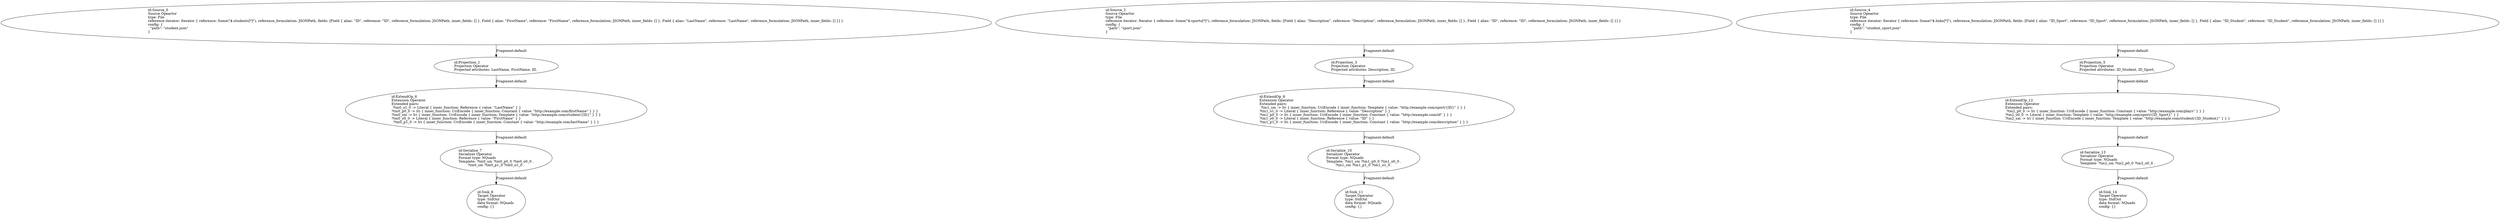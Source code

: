 digraph {
    0 [ label = "id:Source_0 \lSource Opeartor\ltype: File \lreference iterator: Iterator { reference: Some(\"$.students[*]\"), reference_formulation: JSONPath, fields: [Field { alias: \"ID\", reference: \"ID\", reference_formulation: JSONPath, inner_fields: [] }, Field { alias: \"FirstName\", reference: \"FirstName\", reference_formulation: JSONPath, inner_fields: [] }, Field { alias: \"LastName\", reference: \"LastName\", reference_formulation: JSONPath, inner_fields: [] }] } \lconfig: {\l  \"path\": \"student.json\"\l}\l             " ]
    1 [ label = "id:Projection_1 \lProjection Operator\lProjected attributes: LastName, FirstName, ID, " ]
    2 [ label = "id:Source_2 \lSource Opeartor\ltype: File \lreference iterator: Iterator { reference: Some(\"$.sports[*]\"), reference_formulation: JSONPath, fields: [Field { alias: \"Description\", reference: \"Description\", reference_formulation: JSONPath, inner_fields: [] }, Field { alias: \"ID\", reference: \"ID\", reference_formulation: JSONPath, inner_fields: [] }] } \lconfig: {\l  \"path\": \"sport.json\"\l}\l             " ]
    3 [ label = "id:Projection_3 \lProjection Operator\lProjected attributes: Description, ID, " ]
    4 [ label = "id:Source_4 \lSource Opeartor\ltype: File \lreference iterator: Iterator { reference: Some(\"$.links[*]\"), reference_formulation: JSONPath, fields: [Field { alias: \"ID_Sport\", reference: \"ID_Sport\", reference_formulation: JSONPath, inner_fields: [] }, Field { alias: \"ID_Student\", reference: \"ID_Student\", reference_formulation: JSONPath, inner_fields: [] }] } \lconfig: {\l  \"path\": \"student_sport.json\"\l}\l             " ]
    5 [ label = "id:Projection_5 \lProjection Operator\lProjected attributes: ID_Student, ID_Sport, " ]
    6 [ label = "id:ExtendOp_6 \lExtension Operator\lExtended pairs: \l ?tm0_o1_0 -> Literal { inner_function: Reference { value: \"LastName\" } }\l?tm0_p0_0 -> Iri { inner_function: UriEncode { inner_function: Constant { value: \"http://example.com/firstName\" } } }\l?tm0_sm -> Iri { inner_function: UriEncode { inner_function: Template { value: \"http://example.com/student/{ID}\" } } }\l?tm0_o0_0 -> Literal { inner_function: Reference { value: \"FirstName\" } }\l?tm0_p1_0 -> Iri { inner_function: UriEncode { inner_function: Constant { value: \"http://example.com/lastName\" } } }" ]
    7 [ label = "id:Serialize_7 \lSerializer Operator\lFormat type: NQuads\lTemplate: ?tm0_sm ?tm0_p0_0 ?tm0_o0_0 .\l?tm0_sm ?tm0_p1_0 ?tm0_o1_0 ." ]
    8 [ label = "id:Sink_8 \lTarget Operator\ltype: StdOut \ldata format: NQuads \lconfig: {}\l             " ]
    9 [ label = "id:ExtendOp_9 \lExtension Operator\lExtended pairs: \l ?tm1_sm -> Iri { inner_function: UriEncode { inner_function: Template { value: \"http://example.com/sport/{ID}\" } } }\l?tm1_o1_0 -> Literal { inner_function: Reference { value: \"Description\" } }\l?tm1_p0_0 -> Iri { inner_function: UriEncode { inner_function: Constant { value: \"http://example.com/id\" } } }\l?tm1_o0_0 -> Literal { inner_function: Reference { value: \"ID\" } }\l?tm1_p1_0 -> Iri { inner_function: UriEncode { inner_function: Constant { value: \"http://example.com/description\" } } }" ]
    10 [ label = "id:Serialize_10 \lSerializer Operator\lFormat type: NQuads\lTemplate: ?tm1_sm ?tm1_p0_0 ?tm1_o0_0 .\l?tm1_sm ?tm1_p1_0 ?tm1_o1_0 ." ]
    11 [ label = "id:Sink_11 \lTarget Operator\ltype: StdOut \ldata format: NQuads \lconfig: {}\l             " ]
    12 [ label = "id:ExtendOp_12 \lExtension Operator\lExtended pairs: \l ?tm2_p0_0 -> Iri { inner_function: UriEncode { inner_function: Constant { value: \"http://example.com/plays\" } } }\l?tm2_o0_0 -> Literal { inner_function: Template { value: \"http://example.com/sport/{ID_Sport}\" } }\l?tm2_sm -> Iri { inner_function: UriEncode { inner_function: Template { value: \"http://example.com/student/{ID_Student}\" } } }" ]
    13 [ label = "id:Serialize_13 \lSerializer Operator\lFormat type: NQuads\lTemplate: ?tm2_sm ?tm2_p0_0 ?tm2_o0_0 ." ]
    14 [ label = "id:Sink_14 \lTarget Operator\ltype: StdOut \ldata format: NQuads \lconfig: {}\l             " ]
    0 -> 1 [ label = "Fragment:default" ]
    2 -> 3 [ label = "Fragment:default" ]
    4 -> 5 [ label = "Fragment:default" ]
    1 -> 6 [ label = "Fragment:default" ]
    6 -> 7 [ label = "Fragment:default" ]
    7 -> 8 [ label = "Fragment:default" ]
    3 -> 9 [ label = "Fragment:default" ]
    9 -> 10 [ label = "Fragment:default" ]
    10 -> 11 [ label = "Fragment:default" ]
    5 -> 12 [ label = "Fragment:default" ]
    12 -> 13 [ label = "Fragment:default" ]
    13 -> 14 [ label = "Fragment:default" ]
}
